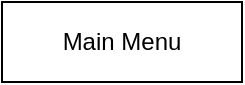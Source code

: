 <mxfile>
    <diagram id="4oYATTYPr8db6SYTlkJC" name="Page-1">
        <mxGraphModel dx="1082" dy="841" grid="1" gridSize="10" guides="1" tooltips="1" connect="1" arrows="1" fold="1" page="1" pageScale="1" pageWidth="827" pageHeight="1169" math="0" shadow="0">
            <root>
                <mxCell id="0"/>
                <mxCell id="1" parent="0"/>
                <mxCell id="2" value="Main Menu" style="rounded=0;whiteSpace=wrap;html=1;" parent="1" vertex="1">
                    <mxGeometry x="340" y="40" width="120" height="40" as="geometry"/>
                </mxCell>
            </root>
        </mxGraphModel>
    </diagram>
</mxfile>